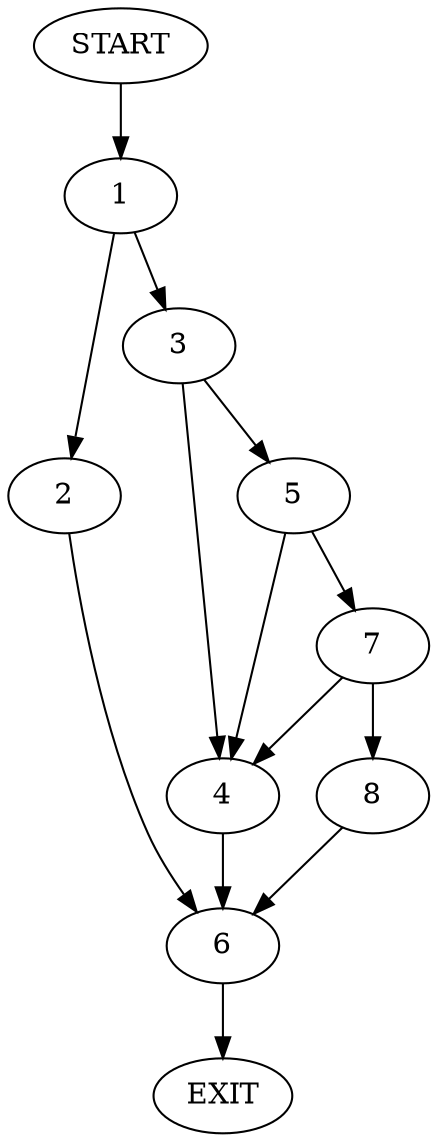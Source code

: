 digraph {
0 [label="START"];
1;
2;
3;
4;
5;
6;
7;
8;
9 [label="EXIT"];
0 -> 1;
1 -> 2;
1 -> 3;
3 -> 4;
3 -> 5;
2 -> 6;
6 -> 9;
4 -> 6;
5 -> 4;
5 -> 7;
7 -> 4;
7 -> 8;
8 -> 6;
}